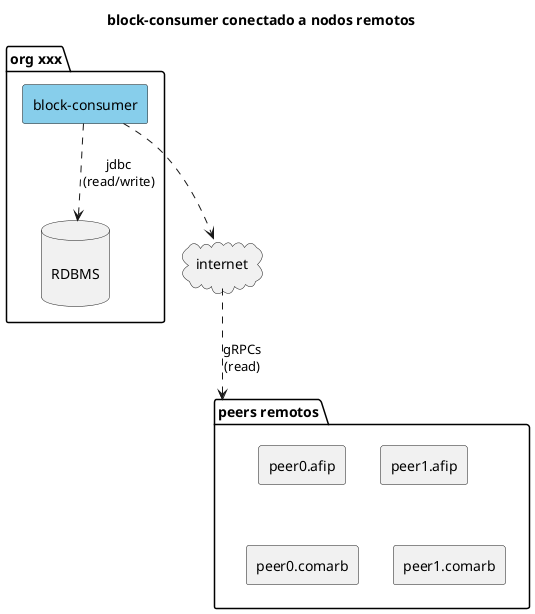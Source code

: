 @startuml block-consumer-deploy-2

title block-consumer conectado a nodos remotos

skinparam componentStyle rectangle

package "peers remotos" as remotos {
    [peer0.afip]
    [peer1.afip]
    [peer0.comarb]
    [peer1.comarb]
}

package "org xxx" as orgxxx {
    component [block-consumer] as BlockConsumer #SkyBlue
    database "\nRDBMS\n" as db
}

cloud internet

BlockConsumer ..> internet
BlockConsumer ..> db : jdbc\n(read/write)
internet ..> remotos : gRPCs\n(read)

@enduml
